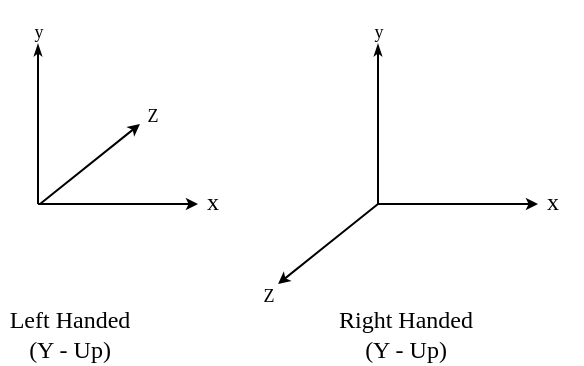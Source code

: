 <mxfile version="28.0.7">
  <diagram name="Page-1" id="y-Aj4uXFdI7A7Q_JRrGi">
    <mxGraphModel dx="575" dy="548" grid="1" gridSize="10" guides="1" tooltips="1" connect="1" arrows="1" fold="1" page="1" pageScale="1" pageWidth="827" pageHeight="1169" math="0" shadow="0">
      <root>
        <mxCell id="0" />
        <mxCell id="1" parent="0" />
        <mxCell id="XvVVUCHbeEsw_wZZwnou-11" value="" style="edgeStyle=none;orthogonalLoop=1;jettySize=auto;html=1;rounded=0;endSize=3;strokeColor=light-dark(#000000,#3333FF);" edge="1" parent="1">
          <mxGeometry width="100" relative="1" as="geometry">
            <mxPoint x="191" y="480" as="sourcePoint" />
            <mxPoint x="241" y="440" as="targetPoint" />
            <Array as="points" />
          </mxGeometry>
        </mxCell>
        <mxCell id="XvVVUCHbeEsw_wZZwnou-7" value="" style="group" vertex="1" connectable="0" parent="1">
          <mxGeometry x="290" y="378" width="172" height="182" as="geometry" />
        </mxCell>
        <mxCell id="2y2FeeUZRfBEqoavbDNg-1" value="" style="endArrow=classicThin;html=1;rounded=0;startArrow=none;startFill=0;endFill=1;endSize=3;" parent="XvVVUCHbeEsw_wZZwnou-7" edge="1">
          <mxGeometry width="50" height="50" relative="1" as="geometry">
            <mxPoint x="70" y="102" as="sourcePoint" />
            <mxPoint x="70" y="22" as="targetPoint" />
          </mxGeometry>
        </mxCell>
        <mxCell id="2y2FeeUZRfBEqoavbDNg-2" value="" style="edgeStyle=none;orthogonalLoop=1;jettySize=auto;html=1;rounded=0;endSize=3;fillColor=#e51400;strokeColor=light-dark(#000000,#FF3333);" parent="XvVVUCHbeEsw_wZZwnou-7" edge="1">
          <mxGeometry width="100" relative="1" as="geometry">
            <mxPoint x="70" y="102" as="sourcePoint" />
            <mxPoint x="150" y="102" as="targetPoint" />
            <Array as="points" />
          </mxGeometry>
        </mxCell>
        <mxCell id="2y2FeeUZRfBEqoavbDNg-3" value="" style="edgeStyle=none;orthogonalLoop=1;jettySize=auto;html=1;rounded=0;endSize=3;strokeColor=light-dark(#000000,#3333FF);" parent="XvVVUCHbeEsw_wZZwnou-7" edge="1">
          <mxGeometry width="100" relative="1" as="geometry">
            <mxPoint x="70" y="102" as="sourcePoint" />
            <mxPoint x="20" y="142" as="targetPoint" />
            <Array as="points" />
          </mxGeometry>
        </mxCell>
        <mxCell id="XvVVUCHbeEsw_wZZwnou-2" value="&lt;font face=&quot;Times New Roman&quot;&gt;Right Handed (Y - Up)&lt;/font&gt;" style="text;html=1;align=center;verticalAlign=middle;whiteSpace=wrap;rounded=0;" vertex="1" parent="XvVVUCHbeEsw_wZZwnou-7">
          <mxGeometry x="44" y="152" width="80" height="30" as="geometry" />
        </mxCell>
        <mxCell id="XvVVUCHbeEsw_wZZwnou-3" value="&lt;font face=&quot;Times New Roman&quot; style=&quot;font-size: 9px;&quot;&gt;y&lt;/font&gt;" style="text;html=1;align=center;verticalAlign=middle;resizable=0;points=[];autosize=1;strokeColor=none;fillColor=none;" vertex="1" parent="XvVVUCHbeEsw_wZZwnou-7">
          <mxGeometry x="55" width="30" height="30" as="geometry" />
        </mxCell>
        <mxCell id="XvVVUCHbeEsw_wZZwnou-4" value="&lt;font face=&quot;Times New Roman&quot;&gt;x&lt;/font&gt;" style="text;html=1;align=center;verticalAlign=middle;resizable=0;points=[];autosize=1;strokeColor=none;fillColor=none;fontColor=light-dark(#000000,#FF3333);" vertex="1" parent="XvVVUCHbeEsw_wZZwnou-7">
          <mxGeometry x="142" y="86" width="30" height="30" as="geometry" />
        </mxCell>
        <mxCell id="XvVVUCHbeEsw_wZZwnou-5" value="&lt;font style=&quot;font-size: 9px; color: light-dark(rgb(0, 0, 0), rgb(51, 51, 255));&quot; face=&quot;Times New Roman&quot;&gt;Z&lt;/font&gt;" style="text;html=1;align=center;verticalAlign=middle;resizable=0;points=[];autosize=1;strokeColor=none;fillColor=none;fontColor=light-dark(#000000,#FF3333);" vertex="1" parent="XvVVUCHbeEsw_wZZwnou-7">
          <mxGeometry y="132" width="30" height="30" as="geometry" />
        </mxCell>
        <mxCell id="XvVVUCHbeEsw_wZZwnou-9" value="" style="endArrow=classicThin;html=1;rounded=0;startArrow=none;startFill=0;endFill=1;endSize=3;" edge="1" parent="1">
          <mxGeometry width="50" height="50" relative="1" as="geometry">
            <mxPoint x="190" y="480" as="sourcePoint" />
            <mxPoint x="190" y="400" as="targetPoint" />
          </mxGeometry>
        </mxCell>
        <mxCell id="XvVVUCHbeEsw_wZZwnou-10" value="" style="edgeStyle=none;orthogonalLoop=1;jettySize=auto;html=1;rounded=0;endSize=3;fillColor=#e51400;strokeColor=light-dark(#000000,#FF3333);" edge="1" parent="1">
          <mxGeometry width="100" relative="1" as="geometry">
            <mxPoint x="190" y="480" as="sourcePoint" />
            <mxPoint x="270" y="480" as="targetPoint" />
            <Array as="points" />
          </mxGeometry>
        </mxCell>
        <mxCell id="XvVVUCHbeEsw_wZZwnou-13" value="&lt;font face=&quot;Times New Roman&quot; style=&quot;font-size: 9px;&quot;&gt;y&lt;/font&gt;" style="text;html=1;align=center;verticalAlign=middle;resizable=0;points=[];autosize=1;strokeColor=none;fillColor=none;" vertex="1" parent="1">
          <mxGeometry x="175" y="378" width="30" height="30" as="geometry" />
        </mxCell>
        <mxCell id="XvVVUCHbeEsw_wZZwnou-14" value="&lt;font face=&quot;Times New Roman&quot;&gt;x&lt;/font&gt;" style="text;html=1;align=center;verticalAlign=middle;resizable=0;points=[];autosize=1;strokeColor=none;fillColor=none;fontColor=light-dark(#000000,#FF3333);" vertex="1" parent="1">
          <mxGeometry x="262" y="464" width="30" height="30" as="geometry" />
        </mxCell>
        <mxCell id="XvVVUCHbeEsw_wZZwnou-15" value="&lt;font style=&quot;font-size: 9px; color: light-dark(rgb(0, 0, 0), rgb(51, 51, 255));&quot; face=&quot;Times New Roman&quot;&gt;Z&lt;/font&gt;" style="text;html=1;align=center;verticalAlign=middle;resizable=0;points=[];autosize=1;strokeColor=none;fillColor=none;fontColor=light-dark(#000000,#FF3333);" vertex="1" parent="1">
          <mxGeometry x="232" y="420" width="30" height="30" as="geometry" />
        </mxCell>
        <mxCell id="XvVVUCHbeEsw_wZZwnou-1" value="&lt;font face=&quot;Times New Roman&quot;&gt;Left Handed (Y - Up)&lt;/font&gt;" style="text;html=1;align=center;verticalAlign=middle;whiteSpace=wrap;rounded=0;" vertex="1" parent="1">
          <mxGeometry x="171" y="530" width="70" height="30" as="geometry" />
        </mxCell>
      </root>
    </mxGraphModel>
  </diagram>
</mxfile>
